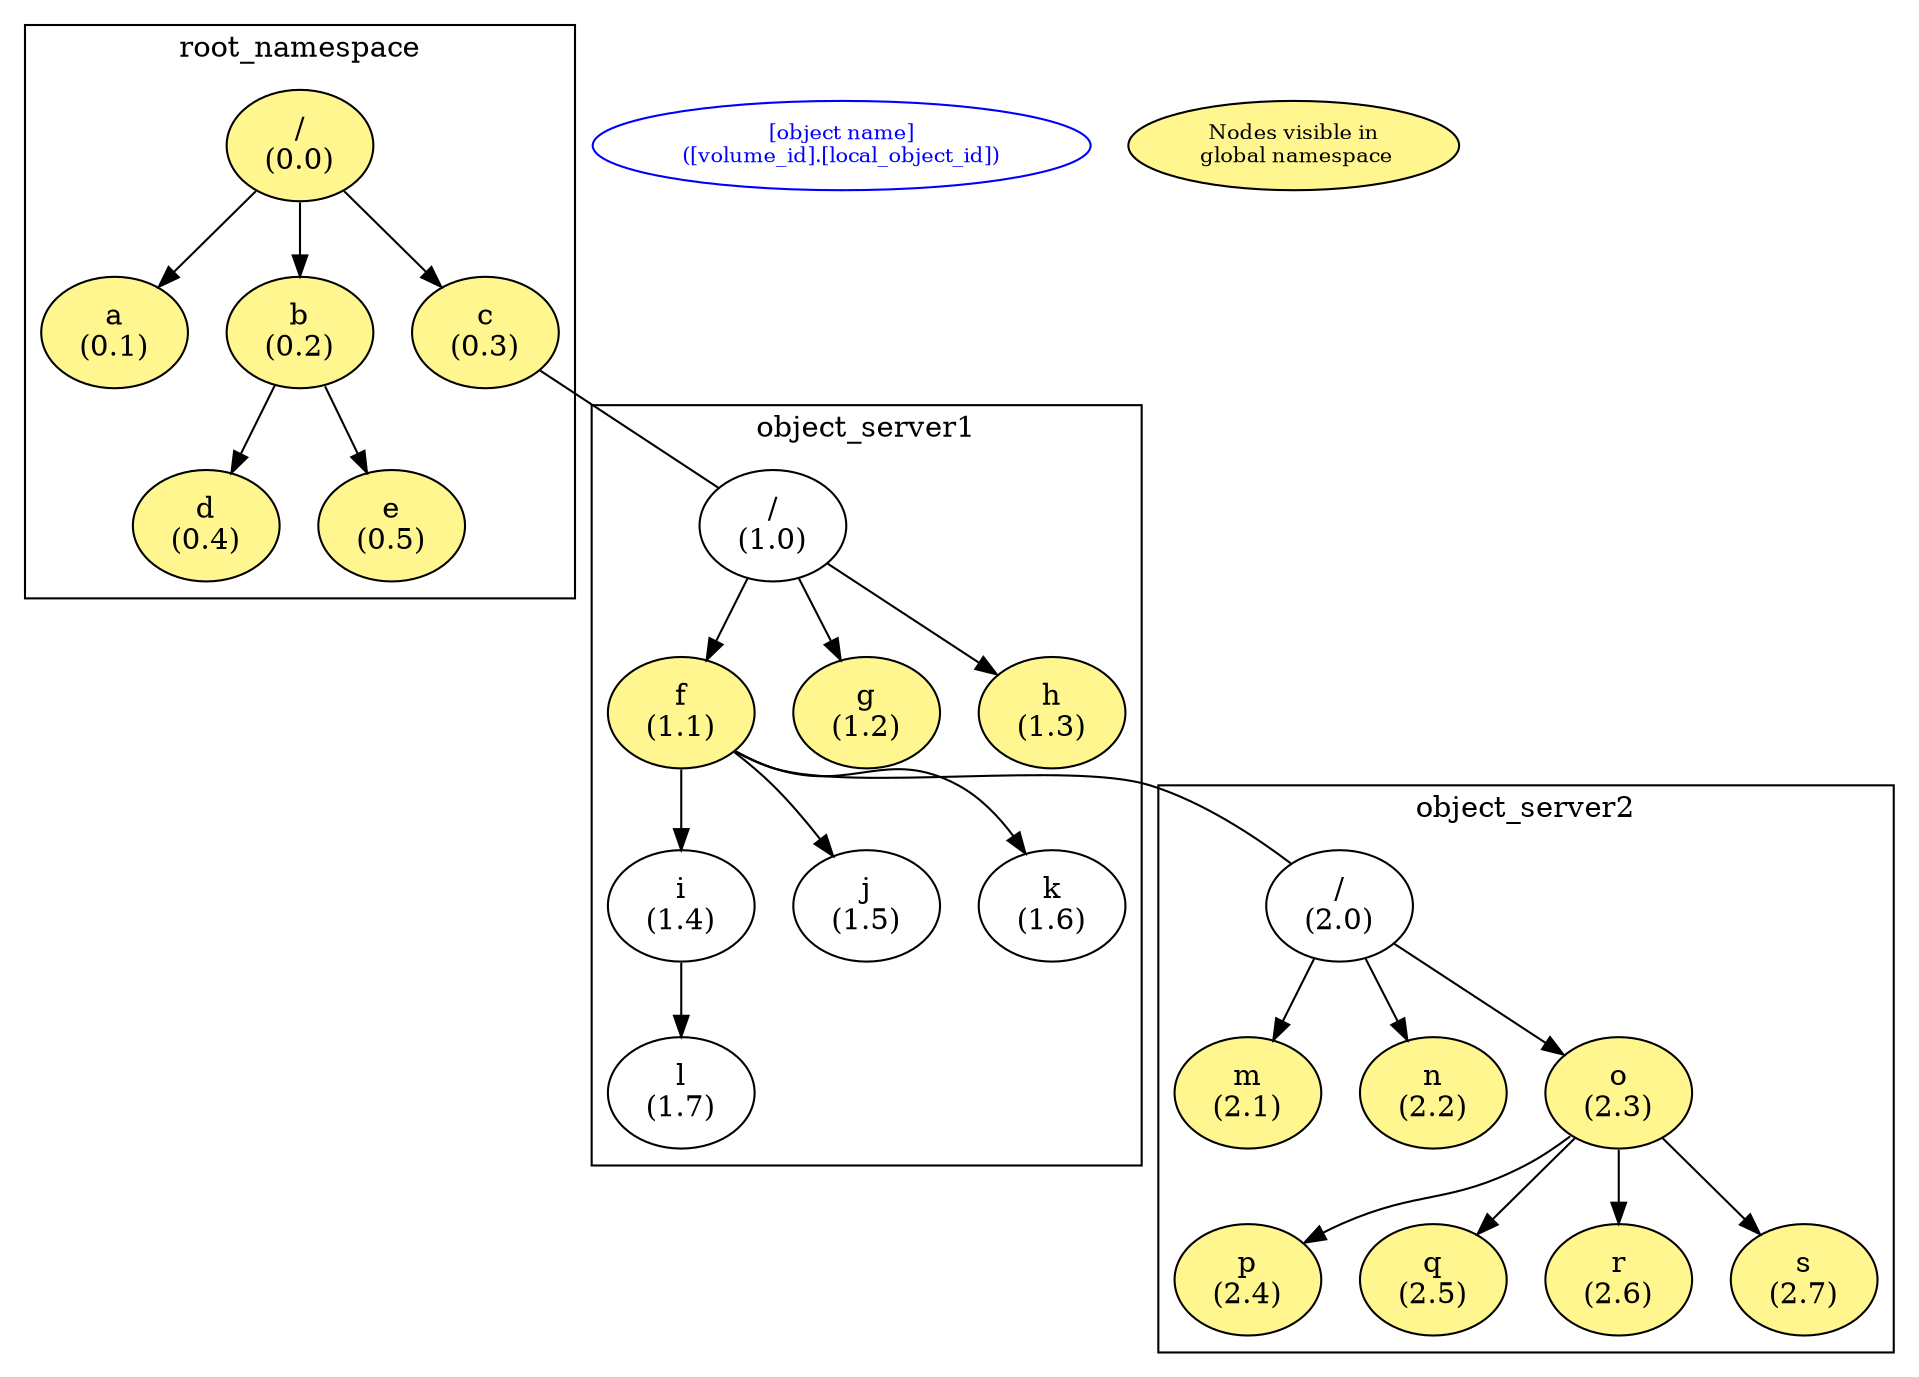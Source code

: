 digraph "root_namespace" {
  subgraph clusterobject_root {
    graph [
      fontcolor = "black"
      color = "black"
    ]
    node [
      fontcolor = "black"
      shape = "ellipse"
      color = "black"
    ]
    edge [
      fontcolor = "black"
      color = "black"
    ]
  
    "/" [label = "/\n(0.0)\r",fillcolor = "khaki1", style = "filled"]
    "a" [label = "\N\n(0.1)\r",fillcolor = "khaki1", style = "filled"]
    "b" [label = "\N\n(0.2)\r",fillcolor = "khaki1", style = "filled"]
    "c" [label = "\N\n(0.3)\r",fillcolor = "khaki1", style = "filled"]
    "d" [label = "\N\n(0.4)\r",fillcolor = "khaki1", style = "filled"]
    "e" [label = "\N\n(0.5)\r",fillcolor = "khaki1", style = "filled"]

    "/" -> "a"
    "/" -> "b"
    "/" -> "c"
    "b" -> "d"
    "b" -> "e"
    label = "root_namespace"
  }

  subgraph clusterobject_server1 {
    graph [
      fontcolor = "black"
      color = "black"
    ]
    node [
      fontcolor = "black"
      shape = "ellipse"
      color = "black"
  //    fillcolor = "khaki1"
  //    style = "filled"
    ]
    edge [
      fontcolor = "black"
      color = "black"
    ]
    "o1_/" [label = "/\n(1.0)\r"]
    "f"    [label = "\N\n(1.1)\r",fillcolor = "khaki1", style = "filled"]
    "g"    [label = "\N\n(1.2)\r",fillcolor = "khaki1", style = "filled"]
    "h"    [label = "\N\n(1.3)\r",fillcolor = "khaki1", style = "filled"]
    "i"    [label = "\N\n(1.4)\r"]
    "j"    [label = "\N\n(1.5)\r"]
    "k"    [label = "\N\n(1.6)\r"]
    "l"    [label = "\N\n(1.7)\r"]
    "o1_/" -> "f"
    "o1_/" -> "g"
    "o1_/" -> "h"
    "f" -> "i"
    "f" -> "j"
    "f" -> "k"
    "i" -> "l"
    label = "object_server1"
  }
  
  subgraph clusterobject_server2 {
    graph [
      fontcolor = "black"
      color = "black"
    ]
    node [
      fontcolor = "black"
      shape = "ellipse"
      color = "black"
    ]
    edge [
      fontcolor = "black"
      color = "black"
    ]
    "o2_/" [label = "/\n(2.0)\r"]
    "m"    [label = "\N\n(2.1)\r",fillcolor = "khaki1", style = "filled"]
    "n"    [label = "\N\n(2.2)\r",fillcolor = "khaki1", style = "filled"]
    "o"    [label = "\N\n(2.3)\r",fillcolor = "khaki1", style = "filled"]
    "p"    [label = "\N\n(2.4)\r",fillcolor = "khaki1", style = "filled"]
    "q"    [label = "\N\n(2.5)\r",fillcolor = "khaki1", style = "filled"]
    "r"    [label = "\N\n(2.6)\r",fillcolor = "khaki1", style = "filled"]
    "s"    [label = "\N\n(2.7)\r",fillcolor = "khaki1", style = "filled"]
    "o2_/" -> "m"
    "o2_/" -> "n"
    "o2_/" -> "o"
    "o" -> "p"
    "o" -> "q"
    "o" -> "r"
    "o" -> "s"
    label = "object_server2"
  }
  
//  {rank=same; "c"; "o1_/"};
//  {rank=same; "f"; "o2_/"};
  "c" -> "o1_/" [dir = none, constraint = true]
  "f" -> "o2_/" [dir = none, constraint = true]

  "[object name]" [
    label = "\N\n([volume_id].[local_object_id])\n"
    fontsize = "10"
    fontcolor = "blue"
    color = "blue"
  ]
  "[key 1]" [
    label = "Nodes visible in\n global namespace"
    fillcolor = "khaki1"
    style = "filled"
    fontsize = "10"
  ]
}
